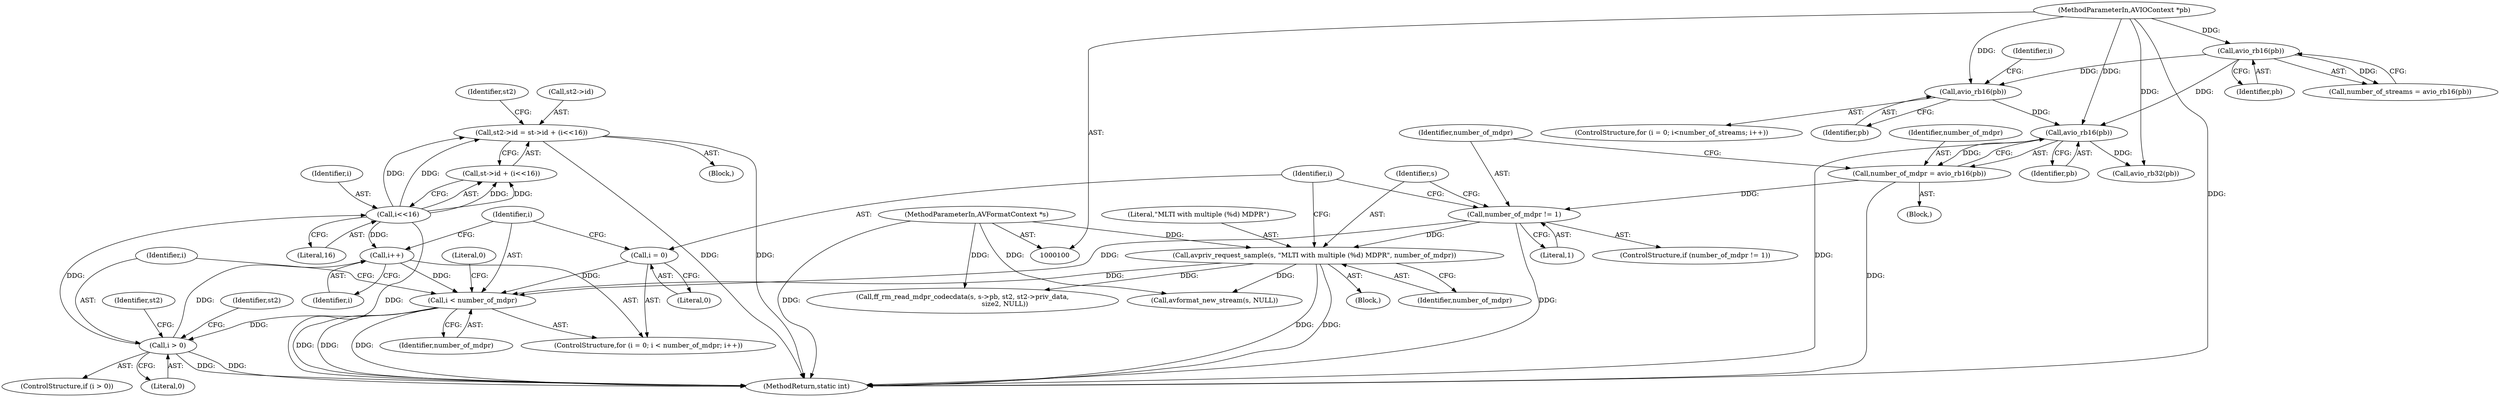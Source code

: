 digraph "0_FFmpeg_a7e032a277452366771951e29fd0bf2bd5c029f0@pointer" {
"1000170" [label="(Call,st2->id = st->id + (i<<16))"];
"1000178" [label="(Call,i<<16)"];
"1000151" [label="(Call,i > 0)"];
"1000143" [label="(Call,i < number_of_mdpr)"];
"1000140" [label="(Call,i = 0)"];
"1000146" [label="(Call,i++)"];
"1000131" [label="(Call,number_of_mdpr != 1)"];
"1000126" [label="(Call,number_of_mdpr = avio_rb16(pb))"];
"1000128" [label="(Call,avio_rb16(pb))"];
"1000124" [label="(Call,avio_rb16(pb))"];
"1000109" [label="(Call,avio_rb16(pb))"];
"1000102" [label="(MethodParameterIn,AVIOContext *pb)"];
"1000135" [label="(Call,avpriv_request_sample(s, \"MLTI with multiple (%d) MDPR\", number_of_mdpr))"];
"1000101" [label="(MethodParameterIn,AVFormatContext *s)"];
"1000130" [label="(ControlStructure,if (number_of_mdpr != 1))"];
"1000184" [label="(Identifier,st2)"];
"1000142" [label="(Literal,0)"];
"1000109" [label="(Call,avio_rb16(pb))"];
"1000125" [label="(Identifier,pb)"];
"1000102" [label="(MethodParameterIn,AVIOContext *pb)"];
"1000138" [label="(Identifier,number_of_mdpr)"];
"1000170" [label="(Call,st2->id = st->id + (i<<16))"];
"1000145" [label="(Identifier,number_of_mdpr)"];
"1000179" [label="(Identifier,i)"];
"1000101" [label="(MethodParameterIn,AVFormatContext *s)"];
"1000151" [label="(Call,i > 0)"];
"1000232" [label="(Call,avio_rb32(pb))"];
"1000157" [label="(Call,avformat_new_stream(s, NULL))"];
"1000136" [label="(Identifier,s)"];
"1000115" [label="(ControlStructure,for (i = 0; i<number_of_streams; i++))"];
"1000180" [label="(Literal,16)"];
"1000144" [label="(Identifier,i)"];
"1000110" [label="(Identifier,pb)"];
"1000127" [label="(Identifier,number_of_mdpr)"];
"1000174" [label="(Call,st->id + (i<<16))"];
"1000124" [label="(Call,avio_rb16(pb))"];
"1000133" [label="(Literal,1)"];
"1000178" [label="(Call,i<<16)"];
"1000141" [label="(Identifier,i)"];
"1000236" [label="(Call,ff_rm_read_mdpr_codecdata(s, s->pb, st2, st2->priv_data,\n                                        size2, NULL))"];
"1000255" [label="(MethodReturn,static int)"];
"1000135" [label="(Call,avpriv_request_sample(s, \"MLTI with multiple (%d) MDPR\", number_of_mdpr))"];
"1000129" [label="(Identifier,pb)"];
"1000123" [label="(Identifier,i)"];
"1000254" [label="(Literal,0)"];
"1000147" [label="(Identifier,i)"];
"1000137" [label="(Literal,\"MLTI with multiple (%d) MDPR\")"];
"1000156" [label="(Identifier,st2)"];
"1000150" [label="(ControlStructure,if (i > 0))"];
"1000152" [label="(Identifier,i)"];
"1000131" [label="(Call,number_of_mdpr != 1)"];
"1000128" [label="(Call,avio_rb16(pb))"];
"1000228" [label="(Identifier,st2)"];
"1000107" [label="(Call,number_of_streams = avio_rb16(pb))"];
"1000134" [label="(Block,)"];
"1000171" [label="(Call,st2->id)"];
"1000139" [label="(ControlStructure,for (i = 0; i < number_of_mdpr; i++))"];
"1000154" [label="(Block,)"];
"1000143" [label="(Call,i < number_of_mdpr)"];
"1000146" [label="(Call,i++)"];
"1000126" [label="(Call,number_of_mdpr = avio_rb16(pb))"];
"1000132" [label="(Identifier,number_of_mdpr)"];
"1000153" [label="(Literal,0)"];
"1000105" [label="(Block,)"];
"1000140" [label="(Call,i = 0)"];
"1000170" -> "1000154"  [label="AST: "];
"1000170" -> "1000174"  [label="CFG: "];
"1000171" -> "1000170"  [label="AST: "];
"1000174" -> "1000170"  [label="AST: "];
"1000184" -> "1000170"  [label="CFG: "];
"1000170" -> "1000255"  [label="DDG: "];
"1000170" -> "1000255"  [label="DDG: "];
"1000178" -> "1000170"  [label="DDG: "];
"1000178" -> "1000170"  [label="DDG: "];
"1000178" -> "1000174"  [label="AST: "];
"1000178" -> "1000180"  [label="CFG: "];
"1000179" -> "1000178"  [label="AST: "];
"1000180" -> "1000178"  [label="AST: "];
"1000174" -> "1000178"  [label="CFG: "];
"1000178" -> "1000255"  [label="DDG: "];
"1000178" -> "1000146"  [label="DDG: "];
"1000178" -> "1000174"  [label="DDG: "];
"1000178" -> "1000174"  [label="DDG: "];
"1000151" -> "1000178"  [label="DDG: "];
"1000151" -> "1000150"  [label="AST: "];
"1000151" -> "1000153"  [label="CFG: "];
"1000152" -> "1000151"  [label="AST: "];
"1000153" -> "1000151"  [label="AST: "];
"1000156" -> "1000151"  [label="CFG: "];
"1000228" -> "1000151"  [label="CFG: "];
"1000151" -> "1000255"  [label="DDG: "];
"1000151" -> "1000255"  [label="DDG: "];
"1000151" -> "1000146"  [label="DDG: "];
"1000143" -> "1000151"  [label="DDG: "];
"1000143" -> "1000139"  [label="AST: "];
"1000143" -> "1000145"  [label="CFG: "];
"1000144" -> "1000143"  [label="AST: "];
"1000145" -> "1000143"  [label="AST: "];
"1000152" -> "1000143"  [label="CFG: "];
"1000254" -> "1000143"  [label="CFG: "];
"1000143" -> "1000255"  [label="DDG: "];
"1000143" -> "1000255"  [label="DDG: "];
"1000143" -> "1000255"  [label="DDG: "];
"1000140" -> "1000143"  [label="DDG: "];
"1000146" -> "1000143"  [label="DDG: "];
"1000131" -> "1000143"  [label="DDG: "];
"1000135" -> "1000143"  [label="DDG: "];
"1000140" -> "1000139"  [label="AST: "];
"1000140" -> "1000142"  [label="CFG: "];
"1000141" -> "1000140"  [label="AST: "];
"1000142" -> "1000140"  [label="AST: "];
"1000144" -> "1000140"  [label="CFG: "];
"1000146" -> "1000139"  [label="AST: "];
"1000146" -> "1000147"  [label="CFG: "];
"1000147" -> "1000146"  [label="AST: "];
"1000144" -> "1000146"  [label="CFG: "];
"1000131" -> "1000130"  [label="AST: "];
"1000131" -> "1000133"  [label="CFG: "];
"1000132" -> "1000131"  [label="AST: "];
"1000133" -> "1000131"  [label="AST: "];
"1000136" -> "1000131"  [label="CFG: "];
"1000141" -> "1000131"  [label="CFG: "];
"1000131" -> "1000255"  [label="DDG: "];
"1000126" -> "1000131"  [label="DDG: "];
"1000131" -> "1000135"  [label="DDG: "];
"1000126" -> "1000105"  [label="AST: "];
"1000126" -> "1000128"  [label="CFG: "];
"1000127" -> "1000126"  [label="AST: "];
"1000128" -> "1000126"  [label="AST: "];
"1000132" -> "1000126"  [label="CFG: "];
"1000126" -> "1000255"  [label="DDG: "];
"1000128" -> "1000126"  [label="DDG: "];
"1000128" -> "1000129"  [label="CFG: "];
"1000129" -> "1000128"  [label="AST: "];
"1000128" -> "1000255"  [label="DDG: "];
"1000124" -> "1000128"  [label="DDG: "];
"1000109" -> "1000128"  [label="DDG: "];
"1000102" -> "1000128"  [label="DDG: "];
"1000128" -> "1000232"  [label="DDG: "];
"1000124" -> "1000115"  [label="AST: "];
"1000124" -> "1000125"  [label="CFG: "];
"1000125" -> "1000124"  [label="AST: "];
"1000123" -> "1000124"  [label="CFG: "];
"1000109" -> "1000124"  [label="DDG: "];
"1000102" -> "1000124"  [label="DDG: "];
"1000109" -> "1000107"  [label="AST: "];
"1000109" -> "1000110"  [label="CFG: "];
"1000110" -> "1000109"  [label="AST: "];
"1000107" -> "1000109"  [label="CFG: "];
"1000109" -> "1000107"  [label="DDG: "];
"1000102" -> "1000109"  [label="DDG: "];
"1000102" -> "1000100"  [label="AST: "];
"1000102" -> "1000255"  [label="DDG: "];
"1000102" -> "1000232"  [label="DDG: "];
"1000135" -> "1000134"  [label="AST: "];
"1000135" -> "1000138"  [label="CFG: "];
"1000136" -> "1000135"  [label="AST: "];
"1000137" -> "1000135"  [label="AST: "];
"1000138" -> "1000135"  [label="AST: "];
"1000141" -> "1000135"  [label="CFG: "];
"1000135" -> "1000255"  [label="DDG: "];
"1000135" -> "1000255"  [label="DDG: "];
"1000101" -> "1000135"  [label="DDG: "];
"1000135" -> "1000157"  [label="DDG: "];
"1000135" -> "1000236"  [label="DDG: "];
"1000101" -> "1000100"  [label="AST: "];
"1000101" -> "1000255"  [label="DDG: "];
"1000101" -> "1000157"  [label="DDG: "];
"1000101" -> "1000236"  [label="DDG: "];
}
